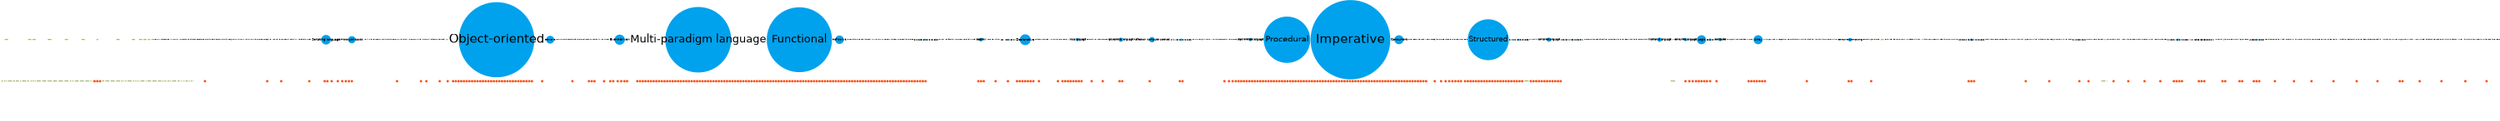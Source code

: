 graph {
	node [color="#9dd600" fontname=helvetica style=filled]
	overlap=false repulsiveforce=0.1 size=20 splines=curved
	"Multi-paradigm" -- "Lua_(programming_language)"
	"Imperative programming" -- "Lua_(programming_language)"
	"Functional programming" -- "Lua_(programming_language)"
	"Concurrent programming" -- VHDL
	"Multi-paradigm" -- "Claire_(programming_language)"
	"Functional programming" -- "Claire_(programming_language)"
	"Object-oriented programming" -- "Claire_(programming_language)"
	"Reflective programming" -- "Claire_(programming_language)"
	"Imperative programming" -- "Split-C"
	"Structured programming" -- "Split-C"
	"Functional programming" -- NESL
	"Imperative programming" -- "Draco_(programming_language)"
	"Structured programming" -- "Draco_(programming_language)"
	"Imperative programming" -- "Modula-2+"
	"Structured programming" -- "Modula-2+"
	Modular -- "Modula-2+"
	"Unstructured programming" -- BASIC
	"Procedural programming" -- BASIC
	"Object-oriented programming" -- BASIC
	"Imperative programming" -- "C_(programming_language)"
	"Structured programming" -- "C_(programming_language)"
	"Multi-paradigm" -- Fortran
	"Structured programming" -- Fortran
	"Imperative programming" -- Fortran
	"Multi-paradigm" -- "Icon_(programming_language)"
	"Structured programming" -- "Icon_(programming_language)"
	"Multi-paradigm" -- JavaScript
	"Object-oriented programming" -- JavaScript
	"Imperative programming" -- JavaScript
	"Functional programming" -- JavaScript
	"Event-driven programming" -- JavaScript
	"Multi-paradigm" -- "Java_(programming_language)"
	"Object-oriented programming" -- "Java_(programming_language)"
	"Structured programming" -- "Java_(programming_language)"
	"Imperative programming" -- "Java_(programming_language)"
	"Reflective programming" -- "Java_(programming_language)"
	"Concurrent programming" -- "Java_(programming_language)"
	"Multi-paradigm" -- Perl
	"Functional programming" -- Perl
	"Imperative programming" -- Perl
	"Object-oriented programming" -- Perl
	"Reflective programming" -- Perl
	"Procedural programming" -- Perl
	"Event-driven programming" -- Perl
	"Imperative programming" -- QuakeC
	"Structured programming" -- QuakeC
	"Object-oriented programming" -- J_Sharp
	"Structured programming" -- J_Sharp
	"Imperative programming" -- J_Sharp
	"Multi-paradigm" -- "Tea_(programming_language)"
	"Functional programming" -- "Tea_(programming_language)"
	"Object-oriented programming" -- "Tea_(programming_language)"
	"Multi-paradigm" -- "Go!_(programming_language)"
	"Concurrent programming" -- "Go!_(programming_language)"
	"Functional programming" -- "Go!_(programming_language)"
	"Imperative programming" -- "Go!_(programming_language)"
	"Imperative programming" -- "Handel-C"
	"Concurrent programming" -- "Handel-C"
	"Multi-paradigm" -- "Qore_(programming_language)"
	"Functional programming" -- "Qore_(programming_language)"
	"Imperative programming" -- "Qore_(programming_language)"
	"Object-oriented programming" -- "Qore_(programming_language)"
	"Procedural programming" -- "Qore_(programming_language)"
	"Functional programming" -- "Qore_(programming_language)"
	"Imperative programming" -- Global_Arrays
	"Structured programming" -- Global_Arrays
	"Multi-paradigm" -- PowerShell
	"Imperative programming" -- PowerShell
	"Object-oriented programming" -- PowerShell
	"Functional programming" -- PowerShell
	"Reflective programming" -- PowerShell
	"Term-rewriting" -- "TXL_(programming_language)"
	"Object-oriented programming" -- "Parser_(CGI_language)"
	"Imperative programming" -- Intel_Parallel_Building_Blocks
	"Structured programming" -- Intel_Parallel_Building_Blocks
	"Multi-paradigm" -- AngelScript
	"Imperative programming" -- AngelScript
	"Stack-based" -- "Beatnik_(programming_language)"
	"Structured programming" -- BLISS
	"Imperative programming" -- BLISS
	"Object-oriented programming" -- "Charm++"
	"Multi-paradigm" -- "Dart_(programming_language)"
	"Object-oriented programming" -- "Dart_(programming_language)"
	"Imperative programming" -- "Dart_(programming_language)"
	"Functional programming" -- "Dart_(programming_language)"
	"Imperative programming" -- "Modula-2"
	"Structured programming" -- "Modula-2"
	Modular -- "Modula-2"
	"Message passing" -- Unified_Parallel_C
	"Imperative programming" -- Unified_Parallel_C
	"Structured programming" -- Unified_Parallel_C
	"Imperative programming" -- CWEB
	"Structured programming" -- CWEB
	"Object-oriented programming" -- "Self_(programming_language)"
	"Term-rewriting" -- Refal
	"Multi-paradigm" -- Coarray_Fortran
	"Message passing" -- Coarray_Fortran
	"Imperative programming" -- Coarray_Fortran
	"Structured programming" -- Coarray_Fortran
	"Multi-paradigm" -- ActionScript
	"Object-oriented programming" -- ActionScript
	"Functional programming" -- ActionScript
	"Imperative programming" -- ActionScript
	"Multi-paradigm" -- Caml
	"Functional programming" -- Caml
	"Imperative programming" -- Caml
	"Multi-paradigm" -- "Julia_(programming_language)"
	"Procedural programming" -- "Julia_(programming_language)"
	"Functional programming" -- "Julia_(programming_language)"
	Metaprogramming -- "Julia_(programming_language)"
	"Event-driven programming" -- Visual_Basic
	"Multi-paradigm" -- "Visual_Basic_.NET"
	"Structured programming" -- "Visual_Basic_.NET"
	"Imperative programming" -- "Visual_Basic_.NET"
	"Object-oriented programming" -- "Visual_Basic_.NET"
	"Declarative programming" -- "Visual_Basic_.NET"
	"Reflective programming" -- "Visual_Basic_.NET"
	"Event-driven programming" -- "Visual_Basic_.NET"
	"Procedural programming" -- Basic4ppc
	"Event-driven programming" -- Basic4ppc
	"Functional programming" -- "Curry_(programming_language)"
	Modular -- "Curry_(programming_language)"
	"Multi-paradigm" -- "Lasso_(programming_language)"
	"Imperative programming" -- "Lasso_(programming_language)"
	"Procedural programming" -- "Lasso_(programming_language)"
	"Concurrent programming" -- "Lasso_(programming_language)"
	Metaprogramming -- "Lasso_(programming_language)"
	"Reflective programming" -- "Lasso_(programming_language)"
	"Declarative programming" -- XUL
	"Imperative programming" -- Cilk
	"Structured programming" -- Cilk
	"Multi-paradigm" -- NewLISP
	"Object-oriented programming" -- Object_REXX
	"Functional programming" -- "Albatross_(programming_language)"
	"Imperative programming" -- "Albatross_(programming_language)"
	"Object-oriented programming" -- "Albatross_(programming_language)"
	"Object-oriented programming" -- Linotte
	"Structured programming" -- Linotte
	"Imperative programming" -- Linotte
	"Procedural programming" -- "Fjölnir_(programming_language)"
	"Object-oriented programming" -- "Fjölnir_(programming_language)"
	"Imperative programming" -- "TUTOR_(programming_language)"
	"Functional programming" -- "Frege_(programming_language)"
	"Multi-paradigm" -- "Falcon_(programming_language)"
	"Procedural programming" -- "Falcon_(programming_language)"
	"Object-oriented programming" -- "Falcon_(programming_language)"
	"Functional programming" -- "Falcon_(programming_language)"
	"Message passing" -- "Falcon_(programming_language)"
	"Domain-specific language" -- "Frenetic_(programming_language)"
	Modular -- "Frenetic_(programming_language)"
	"Imperative programming" -- PROMAL
	"Structured programming" -- PROMAL
	"Object-oriented programming" -- AgentSheets
	"Imperative programming" -- Malbolge
	"Procedural programming" -- "G-code"
	"Imperative programming" -- "G-code"
	"Functional programming" -- Quark_Framework
	Modular -- Quark_Framework
	node [color="#00a2ed" fixedsize=shape fontsize=105 height=0.5 width=0.5]
	"Markup language"
	node [color="#00a2ed" fixedsize=shape fontsize=725 height=62.5 width=62.5]
	"Object-oriented"
	node [color="#00a2ed" fixedsize=shape fontsize=645 height=54.5 width=54.5]
	"Multi-paradigm language"
	node [color="#00a2ed" fixedsize=shape fontsize=485 height=38.5 width=38.5]
	Procedural
	node [color="#00a2ed" fixedsize=shape fontsize=185 height=8.5 width=8.5]
	"Event-driven"
	node [color="#00a2ed" fixedsize=shape fontsize=130 height=3.0 width=3.0]
	Dataflow
	node [color="#00a2ed" fixedsize=shape fontsize=640 height=54.0 width=54.0]
	Functional
	node [color="#00a2ed" fixedsize=shape fontsize=760 height=66.0 width=66.0]
	Imperative
	node [color="#00a2ed" fixedsize=shape fontsize=110 height=1.0 width=1.0]
	Unstructured
	node [color="#00a2ed" fixedsize=shape fontsize=190 height=9.0 width=9.0]
	Declarative
	node [color="#00a2ed" fixedsize=shape fontsize=440 height=34.0 width=34.0]
	Structured
	node [color="#00a2ed" fixedsize=shape fontsize=135 height=3.5 width=3.5]
	"Imperative language"
	node [color="#00a2ed" fixedsize=shape fontsize=105 height=0.5 width=0.5]
	"Constraint logic"
	node [color="#00a2ed" fixedsize=shape fontsize=120 height=2.0 width=2.0]
	"Object-oriented language"
	node [color="#00a2ed" fixedsize=shape fontsize=105 height=0.5 width=0.5]
	"Formal verification"
	node [color="#00a2ed" fixedsize=shape fontsize=115 height=1.5 width=1.5]
	"Lazy evaluation"
	node [color="#00a2ed" fixedsize=shape fontsize=105 height=0.5 width=0.5]
	"Non-strict language"
	node [color="#00a2ed" fixedsize=shape fontsize=165 height=6.5 width=6.5]
	Modular
	node [color="#00a2ed" fixedsize=shape fontsize=105 height=0.5 width=0.5]
	Nondeterministic
	node [color="#00a2ed" fixedsize=shape fontsize=175 height=7.5 width=7.5]
	Concurrent
	node [color="#00a2ed" fixedsize=shape fontsize=135 height=3.5 width=3.5]
	"Compiled language"
	node [color="#00a2ed" fixedsize=shape fontsize=165 height=6.5 width=6.5]
	Generic
	node [color="#00a2ed" fixedsize=shape fontsize=125 height=2.5 width=2.5]
	"Visual language"
	node [color="#00a2ed" fixedsize=shape fontsize=175 height=7.5 width=7.5]
	Logic
	node [color="#00a2ed" fixedsize=shape fontsize=105 height=0.5 width=0.5]
	"Component-based software engineering"
	node [color="#00a2ed" fixedsize=shape fontsize=120 height=2.0 width=2.0]
	Parallel
	node [color="#00a2ed" fixedsize=shape fontsize=160 height=6.0 width=6.0]
	"Prototype-based"
	node [color="#00a2ed" fixedsize=shape fontsize=105 height=0.5 width=0.5]
	"Action language"
	node [color="#00a2ed" fixedsize=shape fontsize=180 height=8.0 width=8.0]
	"Scripting language"
	node [color="#00a2ed" fixedsize=shape fontsize=105 height=0.5 width=0.5]
	"Logic Programming"
	node [color="#00a2ed" fixedsize=shape fontsize=140 height=4.0 width=4.0]
	"Multi-paradigm"
	node [color="#00a2ed" fixedsize=shape fontsize=105 height=0.5 width=0.5]
	"Embedded system"
	node [color="#00a2ed" fixedsize=shape fontsize=110 height=1.0 width=1.0]
	"Functional (programming)"
	node [color="#00a2ed" fixedsize=shape fontsize=110 height=1.0 width=1.0]
	"Object-oriented (programming)"
	node [color="#00a2ed" fixedsize=shape fontsize=105 height=0.5 width=0.5]
	"Dependent type"
	node [color="#00a2ed" fixedsize=shape fontsize=105 height=0.5 width=0.5]
	"Agent-oriented"
	node [color="#00a2ed" fixedsize=shape fontsize=110 height=1.0 width=1.0]
	Reactive
	node [color="#00a2ed" fixedsize=shape fontsize=105 height=0.5 width=0.5]
	"Synchronous language"
	node [color="#00a2ed" fixedsize=shape fontsize=120 height=2.0 width=2.0]
	"Procedural language"
	node [color="#00a2ed" fixedsize=shape fontsize=115 height=1.5 width=1.5]
	"Function-level"
	node [color="#00a2ed" fixedsize=shape fontsize=130 height=3.0 width=3.0]
	"Concurrent computing"
	node [color="#00a2ed" fixedsize=shape fontsize=175 height=7.5 width=7.5]
	Array
	node [color="#00a2ed" fixedsize=shape fontsize=120 height=2.0 width=2.0]
	"Simulation language"
	node [color="#00a2ed" fixedsize=shape fontsize=105 height=0.5 width=0.5]
	Graphical
	node [color="#00a2ed" fixedsize=shape fontsize=105 height=0.5 width=0.5]
	Concept
	node [color="#00a2ed" fixedsize=shape fontsize=115 height=1.5 width=1.5]
	"Functional language"
	node [color="#00a2ed" fixedsize=shape fontsize=105 height=0.5 width=0.5]
	"High-level assembler"
	node [color="#00a2ed" fixedsize=shape fontsize=110 height=1.0 width=1.0]
	"Interpreted language"
	node [color="#00a2ed" fixedsize=shape fontsize=105 height=0.5 width=0.5]
	"Data-driven"
	node [color="#00a2ed" fixedsize=shape fontsize=110 height=1.0 width=1.0]
	"Esoteric language"
	node [color="#00a2ed" fixedsize=shape fontsize=155 height=5.5 width=5.5]
	Metaprogramming
	node [color="#00a2ed" fixedsize=shape fontsize=170 height=7.0 width=7.0]
	Reflective
	node [color="#00a2ed" fixedsize=shape fontsize=115 height=1.5 width=1.5]
	"Concatenative language"
	node [color="#00a2ed" fixedsize=shape fontsize=145 height=4.5 width=4.5]
	"Reflection (computer science)"
	node [color="#00a2ed" fixedsize=shape fontsize=125 height=2.5 width=2.5]
	"Stack-oriented language"
	node [color="#00a2ed" fixedsize=shape fontsize=115 height=1.5 width=1.5]
	"Knowledge representation"
	node [color="#00a2ed" fixedsize=shape fontsize=115 height=1.5 width=1.5]
	"Programming paradigm"
	node [color="#00a2ed" fixedsize=shape fontsize=135 height=3.5 width=3.5]
	"Educational language"
	node [color="#00a2ed" fixedsize=shape fontsize=125 height=2.5 width=2.5]
	"Concurrent language"
	node [color="#00a2ed" fixedsize=shape fontsize=105 height=0.5 width=0.5]
	"Stack-based"
	node [color="#00a2ed" fixedsize=shape fontsize=105 height=0.5 width=0.5]
	"Language oriented"
	node [color="#00a2ed" fixedsize=shape fontsize=105 height=0.5 width=0.5]
	"Data exchange language"
	node [color="#00a2ed" fixedsize=shape fontsize=105 height=0.5 width=0.5]
	"The Task-based Asynchronous Pattern"
	node [color="#00a2ed" fixedsize=shape fontsize=110 height=1.0 width=1.0]
	"Assembly language"
	node [color="#00a2ed" fixedsize=shape fontsize=105 height=0.5 width=0.5]
	"Protocol (object-oriented)"
	node [color="#00a2ed" fixedsize=shape fontsize=105 height=0.5 width=0.5]
	"Block (programming)"
	node [color="#00a2ed" fixedsize=shape fontsize=110 height=1.0 width=1.0]
	"Query language"
	node [color="#00a2ed" fixedsize=shape fontsize=125 height=2.5 width=2.5]
	Distributed
	node [color="#00a2ed" fixedsize=shape fontsize=105 height=0.5 width=0.5]
	"Process-oriented"
	node [color="#00a2ed" fixedsize=shape fontsize=110 height=1.0 width=1.0]
	"Distributed computing"
	node [color="#00a2ed" fixedsize=shape fontsize=110 height=1.0 width=1.0]
	Typesetting
	node [color="#00a2ed" fixedsize=shape fontsize=115 height=1.5 width=1.5]
	"Aspect-oriented"
	node [color="#00a2ed" fixedsize=shape fontsize=105 height=0.5 width=0.5]
	"Template engine (web)"
	node [color="#00a2ed" fixedsize=shape fontsize=105 height=0.5 width=0.5]
	"Pi calculus"
	node [color="#00a2ed" fixedsize=shape fontsize=105 height=0.5 width=0.5]
	"Real-time computing"
	node [color="#00a2ed" fixedsize=shape fontsize=105 height=0.5 width=0.5]
	"Multi-core processor"
	node [color="#00a2ed" fixedsize=shape fontsize=105 height=0.5 width=0.5]
	"Fourth-generation language"
	node [color="#00a2ed" fixedsize=shape fontsize=105 height=0.5 width=0.5]
	"End-user development"
	node [color="#00a2ed" fixedsize=shape fontsize=115 height=1.5 width=1.5]
	"Domain-specific language"
	node [color="#00a2ed" fixedsize=shape fontsize=105 height=0.5 width=0.5]
	"Design by contract"
	node [color="#00a2ed" fixedsize=shape fontsize=105 height=0.5 width=0.5]
	"Scripting Language"
	node [color="#00a2ed" fixedsize=shape fontsize=105 height=0.5 width=0.5]
	"Object oriented language"
	node [color="#00a2ed" fixedsize=shape fontsize=110 height=1.0 width=1.0]
	Constraint
	node [color="#00a2ed" fixedsize=shape fontsize=105 height=0.5 width=0.5]
	"Data-centric language"
	node [color="#00a2ed" fixedsize=shape fontsize=105 height=0.5 width=0.5]
	"Class-based"
	node [color="#00a2ed" fixedsize=shape fontsize=105 height=0.5 width=0.5]
	"Structural Equation Modeling"
	node [color="#00a2ed" fixedsize=shape fontsize=105 height=0.5 width=0.5]
	"Declarative Language"
	node [color="#00a2ed" fixedsize=shape fontsize=105 height=0.5 width=0.5]
	"Natural language"
	node [color="#00a2ed" fixedsize=shape fontsize=105 height=0.5 width=0.5]
	Tacit
	node [color="#00a2ed" fixedsize=shape fontsize=105 height=0.5 width=0.5]
	"Object oriented"
	node [color="#00a2ed" fixedsize=shape fontsize=105 height=0.5 width=0.5]
	"Object-capability model"
	node [color="#00a2ed" fixedsize=shape fontsize=105 height=0.5 width=0.5]
	Meta
	node [color="#00a2ed" fixedsize=shape fontsize=110 height=1.0 width=1.0]
	"Concurrent constraint logic"
	node [color="#00a2ed" fixedsize=shape fontsize=105 height=0.5 width=0.5]
	"Reversible computing"
	node [color="#00a2ed" fixedsize=shape fontsize=105 height=0.5 width=0.5]
	Pipeline
	node [color="#00a2ed" fixedsize=shape fontsize=105 height=0.5 width=0.5]
	"Actor model"
	node [color="#00a2ed" fixedsize=shape fontsize=105 height=0.5 width=0.5]
	"Term-rewriting"
	node [color="#00a2ed" fixedsize=shape fontsize=105 height=0.5 width=0.5]
	"Algebraic types"
	node [color="#00a2ed" fixedsize=shape fontsize=105 height=0.5 width=0.5]
	"Prototype-oriented"
	node [color="#00a2ed" fixedsize=shape fontsize=105 height=0.5 width=0.5]
	"Object-oriented analysis and design"
	node [color="#00a2ed" fixedsize=shape fontsize=105 height=0.5 width=0.5]
	"Purely functional"
	node [color="#00a2ed" fixedsize=shape fontsize=105 height=0.5 width=0.5]
	"Message passing"
	node [color="#00a2ed" fixedsize=shape fontsize=105 height=0.5 width=0.5]
	"Object database"
	node [color="#00a2ed" fixedsize=shape fontsize=105 height=0.5 width=0.5]
	"Distributed cache"
	node [color="#00a2ed" fixedsize=shape fontsize=105 height=0.5 width=0.5]
	"In-memory database"
	node [color="#00a2ed" fixedsize=shape fontsize=105 height=0.5 width=0.5]
	"In-Memory Processing"
	node [color="#00a2ed" fixedsize=shape fontsize=105 height=0.5 width=0.5]
	Symbolic
	node [color="#00a2ed" fixedsize=shape fontsize=105 height=0.5 width=0.5]
	Extensible
	node [color="#00a2ed" fixedsize=shape fontsize=110 height=1.0 width=1.0]
	"Computer simulation"
	node [color="#00a2ed" fixedsize=shape fontsize=105 height=0.5 width=0.5]
	Algorithmic_programming
	node [color="#00a2ed" fixedsize=shape fontsize=105 height=0.5 width=0.5]
	"Expression-oriented language"
	node [color="#00a2ed" fixedsize=shape fontsize=105 height=0.5 width=0.5]
	"Logic language"
	node [color="#00a2ed" fixedsize=shape fontsize=105 height=0.5 width=0.5]
	"Design by Contract"
	node [color="#00a2ed" fixedsize=shape fontsize=105 height=0.5 width=0.5]
	Rewriting
	node [color="#00a2ed" fixedsize=shape fontsize=105 height=0.5 width=0.5]
	"Parallel model"
	node [color="#00a2ed" fixedsize=shape fontsize=105 height=0.5 width=0.5]
	Functionqal_programming
	node [color="#fc4e0f" fontsize=0 height=2 width=2]
	"Markup language" -- "Curl_(programming_language)"
	"Object-oriented" -- "Curl_(programming_language)"
	"Multi-paradigm language" -- "Curl_(programming_language)"
	Procedural -- Liberty_BASIC
	"Event-driven" -- Liberty_BASIC
	Dataflow -- SISAL
	Functional -- SISAL
	Imperative -- SNOBOL
	Unstructured -- SNOBOL
	"Multi-paradigm language" -- SQL
	Declarative -- SQL
	Functional -- Sather
	"Object-oriented" -- Sather
	"Object-oriented" -- Simula
	"Object-oriented" -- Squeak
	Procedural -- "Turing_(programming_language)"
	"Object-oriented" -- "Turing_(programming_language)"
	"Multi-paradigm language" -- "Turing_(programming_language)"
	Declarative -- XSLT
	Procedural -- ALGOL_58
	Structured -- ALGOL_58
	"Imperative language" -- ALGOL_58
	Procedural -- ALGOL_60
	Structured -- ALGOL_60
	Imperative -- ALGOL_60
	Procedural -- ALGOL_W
	Structured -- ALGOL_W
	Imperative -- ALGOL_W
	"Object-oriented" -- "Ceylon_(programming_language)"
	"Constraint logic" -- Constraint_Handling_Rules
	"Object-oriented language" -- "Cool_(programming_language)"
	Functional -- "F*_(programming_language)"
	Imperative -- "F*_(programming_language)"
	"Formal verification" -- "F*_(programming_language)"
	"Multi-paradigm language" -- "F*_(programming_language)"
	"Object-oriented" -- Generic_Java
	Structured -- "Genie_(programming_language)"
	Imperative -- "Genie_(programming_language)"
	"Object-oriented" -- "Genie_(programming_language)"
	"Multi-paradigm language" -- "Genie_(programming_language)"
	Functional -- "Haskell_(programming_language)"
	"Lazy evaluation" -- "Haskell_(programming_language)"
	"Non-strict language" -- "Haskell_(programming_language)"
	Imperative -- "Haskell_(programming_language)"
	Modular -- "Haskell_(programming_language)"
	Nondeterministic -- "Orc_(programming_language)"
	Concurrent -- "Orc_(programming_language)"
	Procedural -- "PLEX_(programming_language)"
	Imperative -- "PLEX_(programming_language)"
	Functional -- "Pixie_(programming_language)"
	"Compiled language" -- "Rust_(programming_language)"
	Functional -- "Rust_(programming_language)"
	Structured -- "Rust_(programming_language)"
	Generic -- "Rust_(programming_language)"
	Imperative -- "Rust_(programming_language)"
	"Multi-paradigm language" -- "Rust_(programming_language)"
	Concurrent -- "Rust_(programming_language)"
	"Visual language" -- VSXu
	Logic -- CLACL
	"Object-oriented" -- Design_By_Numbers
	Structured -- Microsoft_Small_Basic
	Imperative -- Microsoft_Small_Basic
	"Object-oriented" -- Microsoft_Small_Basic
	Functional -- "Newspeak_(programming_language)"
	"Object-oriented" -- "Newspeak_(programming_language)"
	Functional -- "Reia_(programming_language)"
	Imperative -- "Reia_(programming_language)"
	"Multi-paradigm language" -- "Reia_(programming_language)"
	Concurrent -- "Reia_(programming_language)"
	Declarative -- "Reia_(programming_language)"
	"Object-oriented language" -- "Reia_(programming_language)"
	Functional -- "CPL_(programming_language)"
	Procedural -- "CPL_(programming_language)"
	Structured -- "CPL_(programming_language)"
	"Imperative language" -- "CPL_(programming_language)"
	"Multi-paradigm language" -- "CPL_(programming_language)"
	Procedural -- DIBOL
	Structured -- DIBOL
	"Imperative language" -- DIBOL
	Functional -- Object_Pascal
	Structured -- Object_Pascal
	Generic -- Object_Pascal
	Imperative -- Object_Pascal
	"Event-driven" -- Object_Pascal
	"Component-based software engineering" -- Object_Pascal
	"Object-oriented" -- Object_Pascal
	Parallel -- Obliq
	"Prototype-based" -- Obliq
	"Multi-paradigm language" -- Obliq
	Structured -- "RTL/2"
	Imperative -- "RTL/2"
	"Action language" -- "TLA+"
	Functional -- "Agda_(programming_language)"
	"Object-oriented" -- "Chapel_(programming_language)"
	Functional -- Extensible_Embeddable_Language
	Imperative -- Extensible_Embeddable_Language
	"Object-oriented" -- Extensible_Embeddable_Language
	"Multi-paradigm language" -- Extensible_Embeddable_Language
	"Scripting language" -- Extensible_Embeddable_Language
	Functional -- "Little_b_(programming_language)"
	"Object-oriented" -- Solidity
	"Logic Programming" -- XSB
	"Multi-paradigm" -- "JScript_.NET"
	Structured -- Open_Programming_Language
	Imperative -- Open_Programming_Language
	"Embedded system" -- Open_Programming_Language
	Structured -- "SP/k"
	Imperative -- "SP/k"
	Logic -- Aldor
	Imperative -- Aldor
	"Functional (programming)" -- Aldor
	"Multi-paradigm language" -- Aldor
	"Object-oriented (programming)" -- Aldor
	"Dependent type" -- Aldor
	Imperative -- ColdFusion_Markup_Language
	"Object-oriented" -- ColdFusion_Markup_Language
	Logic -- "Gödel_(programming_language)"
	Declarative -- "Gödel_(programming_language)"
	Procedural -- Guido_van_Robot
	"Agent-oriented" -- AgentSpeak
	"Compiled language" -- "Alef_(programming_language)"
	Structured -- "Alef_(programming_language)"
	Concurrent -- "Alef_(programming_language)"
	Functional -- "Atom_(programming_language)"
	Reactive -- "Atom_(programming_language)"
	"Synchronous language" -- "Atom_(programming_language)"
	"Procedural language" -- CHILL
	"Multi-paradigm language" -- "COLA_(software_architecture)"
	Structured -- COMAL
	"Multi-paradigm language" -- ChucK
	"Function-level" -- "FP_(programming_language)"
	Procedural -- FreeBASIC
	"Object-oriented" -- FreeBASIC
	"Concurrent computing" -- "Limbo_(programming_language)"
	"Multi-paradigm language" -- "Nickle_(programming_language)"
	Functional -- "Q_(programming_language_from_Kx_Systems)"
	Array -- "Q_(programming_language_from_Kx_Systems)"
	Functional -- "SASL_(programming_language)"
	"Multi-paradigm language" -- "SPARK_(programming_language)"
	"Simulation language" -- "STELLA_(programming_language)"
	"Visual language" -- "STELLA_(programming_language)"
	Imperative -- "Scratch_(programming_language)"
	"Event-driven" -- "Scratch_(programming_language)"
	Functional -- Tcl
	Procedural -- Tcl
	Imperative -- Tcl
	"Event-driven" -- Tcl
	"Object-oriented" -- Tcl
	"Multi-paradigm language" -- Tcl
	Graphical -- WebMethods_Flow
	Structured -- WebMethods_Flow
	"Object-oriented" -- WebMethods_Flow
	Functional -- "XL_(programming_language)"
	Imperative -- "XL_(programming_language)"
	Concept -- "XL_(programming_language)"
	"Multi-paradigm language" -- "XL_(programming_language)"
	Logic -- Absys
	Imperative -- Standard_ML
	"Multi-paradigm language" -- Standard_ML
	"Functional language" -- Standard_ML
	Procedural -- "Babbage_(programming_language)"
	Structured -- "Babbage_(programming_language)"
	"High-level assembler" -- "Babbage_(programming_language)"
	Functional -- DUP_programming_language
	"Interpreted language" -- DUP_programming_language
	Functional -- "Epigram_(programming_language)"
	Procedural -- Programming_Language_for_Business
	Imperative -- Programming_Language_for_Business
	Functional -- Concurrent_Euclid
	Structured -- Concurrent_Euclid
	Imperative -- Concurrent_Euclid
	"Multi-paradigm language" -- Concurrent_Euclid
	Procedural -- "Turing+"
	"Object-oriented" -- "Turing+"
	"Multi-paradigm language" -- "Turing+"
	Concurrent -- "Turing+"
	Procedural -- ALGOL
	Structured -- ALGOL
	Imperative -- ALGOL
	Procedural -- "AMOS_(programming_language)"
	Imperative -- "AMOS_(programming_language)"
	Functional -- "APL_(programming_language)"
	Structured -- "APL_(programming_language)"
	Array -- "APL_(programming_language)"
	Modular -- "APL_(programming_language)"
	Procedural -- AWK
	"Data-driven" -- AWK
	"Scripting language" -- AWK
	"Multi-paradigm language" -- "Ada_(programming_language)"
	Imperative -- Assembly_language
	Unstructured -- Assembly_language
	Procedural -- BCPL
	Structured -- BCPL
	Imperative -- BCPL
	Structured -- Brainfuck
	Imperative -- Brainfuck
	"Esoteric language" -- Brainfuck
	Procedural -- "CLU_(programming_language)"
	"Object-oriented" -- "CLU_(programming_language)"
	"Multi-paradigm language" -- "CLU_(programming_language)"
	Procedural -- COBOL
	Imperative -- COBOL
	"Object-oriented" -- COBOL
	Functional -- Common_Lisp
	Procedural -- Common_Lisp
	Generic -- Common_Lisp
	Metaprogramming -- Common_Lisp
	"Object-oriented" -- Common_Lisp
	"Multi-paradigm language" -- Common_Lisp
	Reflective -- Common_Lisp
	Procedural -- Coral_66
	Structured -- Coral_66
	"Imperative language" -- Coral_66
	Functional -- "Dylan_(programming_language)"
	"Object-oriented" -- "Dylan_(programming_language)"
	"Multi-paradigm language" -- "Dylan_(programming_language)"
	"Object-oriented" -- "Eiffel_(programming_language)"
	Functional -- Emacs_Lisp
	Metaprogramming -- Emacs_Lisp
	Reflective -- Emacs_Lisp
	Imperative -- "Euphoria_(programming_language)"
	Procedural -- "Forth_(programming_language)"
	"Concatenative language" -- "Forth_(programming_language)"
	"Reflection (computer science)" -- "Forth_(programming_language)"
	"Stack-oriented language" -- "Forth_(programming_language)"
	"Knowledge representation" -- "KRL_(programming_language)"
	Functional -- Kent_Recursive_Calculator
	Functional -- "Lisp_(programming_language)"
	Procedural -- "Lisp_(programming_language)"
	Metaprogramming -- "Lisp_(programming_language)"
	"Multi-paradigm language" -- "Lisp_(programming_language)"
	"Reflection (computer science)" -- "Lisp_(programming_language)"
	"Programming paradigm" -- LiveScript
	Functional -- LiveScript
	"Object-oriented" -- LiveScript
	Functional -- "Logo_(programming_language)"
	Procedural -- "Logo_(programming_language)"
	"Educational language" -- "Logo_(programming_language)"
	"Multi-paradigm language" -- "Logo_(programming_language)"
	"Reflection (computer science)" -- "Logo_(programming_language)"
	Functional -- "ML_(programming_language)"
	Imperative -- "ML_(programming_language)"
	"Multi-paradigm language" -- "ML_(programming_language)"
	Procedural -- MUMPS
	Imperative -- "Mary_(programming_language)"
	Functional -- "Mercury_(programming_language)"
	Logic -- "Mercury_(programming_language)"
	"Object-oriented" -- "Mercury_(programming_language)"
	Array -- Nial
	Structured -- "Oberon_(programming_language)"
	Imperative -- "Oberon_(programming_language)"
	"Object-oriented" -- "Oberon_(programming_language)"
	Modular -- "Oberon_(programming_language)"
	"Concurrent language" -- "Occam_(programming_language)"
	Functional -- PHP
	Procedural -- PHP
	Imperative -- PHP
	"Object-oriented" -- PHP
	Reflective -- PHP
	Procedural -- "PL/I"
	Structured -- "PL/I"
	Imperative -- "PL/I"
	Structured -- "Pascal_(programming_language)"
	Imperative -- "Pascal_(programming_language)"
	Procedural -- PostScript
	"Stack-based" -- PostScript
	"Multi-paradigm language" -- PostScript
	Logic -- Prolog
	Functional -- "Python_(programming_language)"
	Procedural -- "Python_(programming_language)"
	Imperative -- "Python_(programming_language)"
	"Object-oriented" -- "Python_(programming_language)"
	"Multi-paradigm language" -- "Python_(programming_language)"
	Reflective -- "Python_(programming_language)"
	"Language oriented" -- Rebol
	Functional -- Rebol
	"Data exchange language" -- Rebol
	Imperative -- Rebol
	"Prototype-based" -- Rebol
	Functional -- "Ruby_(programming_language)"
	Imperative -- "Ruby_(programming_language)"
	"Object-oriented" -- "Ruby_(programming_language)"
	"Multi-paradigm language" -- "Ruby_(programming_language)"
	Reflective -- "Ruby_(programming_language)"
	"Scripting language" -- Sed
	"Object-oriented" -- Smalltalk
	Functional -- "C_Sharp_(programming_language)"
	Structured -- "C_Sharp_(programming_language)"
	Generic -- "C_Sharp_(programming_language)"
	Imperative -- "C_Sharp_(programming_language)"
	"Event-driven" -- "C_Sharp_(programming_language)"
	"The Task-based Asynchronous Pattern" -- "C_Sharp_(programming_language)"
	"Object-oriented" -- "C_Sharp_(programming_language)"
	"Multi-paradigm language" -- "C_Sharp_(programming_language)"
	Reflective -- "C_Sharp_(programming_language)"
	"Concurrent computing" -- "C_Sharp_(programming_language)"
	"Object-oriented" -- "Crystal_(programming_language)"
	"Multi-paradigm language" -- "Crystal_(programming_language)"
	Imperative -- DIGITAL_Command_Language
	"Object-oriented" -- "Emerald_(programming_language)"
	Functional -- "Euclid_(programming_language)"
	Structured -- "Euclid_(programming_language)"
	Imperative -- "Euclid_(programming_language)"
	"Multi-paradigm language" -- "Euclid_(programming_language)"
	Functional -- "F_Sharp_(programming_language)"
	Imperative -- "F_Sharp_(programming_language)"
	Metaprogramming -- "F_Sharp_(programming_language)"
	"Object-oriented" -- "F_Sharp_(programming_language)"
	"Multi-paradigm language" -- "F_Sharp_(programming_language)"
	Concurrent -- "F_Sharp_(programming_language)"
	Imperative -- Flow_chart_language
	"Multi-paradigm language" -- Haxe
	Functional -- "Idris_(programming_language)"
	"Assembly language" -- Information_Processing_Language
	Procedural -- "Karel_(programming_language)"
	Imperative -- MIVA_Script
	Procedural -- "Oriel_(scripting_language)"
	Imperative -- "Oriel_(scripting_language)"
	"Event-driven" -- "Snap!_(programming_language)"
	"Object-oriented" -- "Snap!_(programming_language)"
	"Educational language" -- "Snap!_(programming_language)"
	"Protocol (object-oriented)" -- "Swift_(programming_language)"
	Functional -- "Swift_(programming_language)"
	Imperative -- "Swift_(programming_language)"
	"Block (programming)" -- "Swift_(programming_language)"
	"Object-oriented" -- "Swift_(programming_language)"
	"Multi-paradigm language" -- "Swift_(programming_language)"
	"Query language" -- SPARQL
	"Object-oriented" -- "Bistro_(programming_language)"
	Functional -- Clojure
	"Compiled language" -- "Go_(programming_language)"
	Structured -- "Go_(programming_language)"
	Imperative -- "Go_(programming_language)"
	Concurrent -- "Go_(programming_language)"
	"Prototype-based" -- "Ioke_(programming_language)"
	"Object-oriented" -- "Ioke_(programming_language)"
	"Knowledge representation" -- "LOOM_(ontology)"
	Functional -- "R_(programming_language)"
	Procedural -- "R_(programming_language)"
	Array -- "R_(programming_language)"
	Imperative -- "R_(programming_language)"
	"Object-oriented" -- "R_(programming_language)"
	"Multi-paradigm language" -- "R_(programming_language)"
	Reflective -- "R_(programming_language)"
	Procedural -- "EC_(programming_language)"
	Generic -- "EC_(programming_language)"
	"Object-oriented" -- "EC_(programming_language)"
	"Multi-paradigm language" -- "EC_(programming_language)"
	Functional -- "Elixir_(programming_language)"
	"Multi-paradigm language" -- "Elixir_(programming_language)"
	Concurrent -- "Elixir_(programming_language)"
	Distributed -- "Elixir_(programming_language)"
	"Process-oriented" -- "Elixir_(programming_language)"
	Dataflow -- "Joule_(programming_language)"
	"Distributed computing" -- "Joule_(programming_language)"
	"Object-oriented" -- "Joule_(programming_language)"
	"Multi-paradigm language" -- "Joule_(programming_language)"
	Functional -- Cadence_SKILL
	"Object-oriented" -- Cadence_SKILL
	Structured -- "Joyce_(programming_language)"
	"Concurrent language" -- "Joyce_(programming_language)"
	Imperative -- "Joyce_(programming_language)"
	Procedural -- "Object-Oriented_Turing"
	"Object-oriented" -- "Object-Oriented_Turing"
	"Multi-paradigm language" -- "Object-Oriented_Turing"
	Concurrent -- "Object-Oriented_Turing"
	Procedural -- Rexx
	Structured -- Rexx
	"Multi-paradigm language" -- Rexx
	Imperative -- "Script.NET"
	Metaprogramming -- "Script.NET"
	"Scripting language" -- "Script.NET"
	Functional -- XQuery
	Modular -- XQuery
	Declarative -- XQuery
	Imperative -- Open_Roberta
	"Event-driven" -- Open_Roberta
	Array -- "A+_(programming_language)"
	Functional -- Algebraic_Logic_Functional_programming_language
	Logic -- Algebraic_Logic_Functional_programming_language
	"Multi-paradigm language" -- Algebraic_Logic_Functional_programming_language
	Functional -- "Opa_(programming_language)"
	Imperative -- "Opa_(programming_language)"
	"Multi-paradigm language" -- "Opa_(programming_language)"
	Functional -- Abstract_State_Machine_Language
	Imperative -- "Asymptote_(vector_graphics_language)"
	Typesetting -- "Asymptote_(vector_graphics_language)"
	"Aspect-oriented" -- "E_(verification_language)"
	Functional -- "Elm_(programming_language)"
	Functional -- Itk
	Imperative -- Itk
	"Event-driven" -- Itk
	"Object-oriented" -- Itk
	"Multi-paradigm language" -- Itk
	Functional -- "Kojo_(programming_language)"
	"Object-oriented" -- "Kojo_(programming_language)"
	"Template engine (web)" -- Haml
	Functional -- Incr_Tcl
	Imperative -- Incr_Tcl
	"Event-driven" -- Incr_Tcl
	"Object-oriented" -- Incr_Tcl
	"Multi-paradigm language" -- Incr_Tcl
	"Object-oriented" -- "Cobra_(programming_language)"
	"Multi-paradigm language" -- "Cobra_(programming_language)"
	"Object-oriented" -- Judoscript
	"Scripting language" -- Judoscript
	Imperative -- MiniD
	"Object-oriented" -- MiniD
	"Multi-paradigm language" -- MiniD
	"Multi-paradigm" -- Scientific_Vector_Language
	"Object-oriented" -- Ateji_PX
	"Pi calculus" -- Ateji_PX
	Functional -- CoffeeScript
	Imperative -- CoffeeScript
	"Prototype-based" -- CoffeeScript
	"Multi-paradigm" -- CoffeeScript
	"Scripting language" -- CoffeeScript
	Imperative -- "Mirah_(programming_language)"
	"Object-oriented language" -- "Mirah_(programming_language)"
	"Object-oriented" -- OptimJ
	Reactive -- QML
	"Multi-paradigm" -- QML
	"Scripting language" -- QML
	Declarative -- QML
	Structured -- SuperPascal
	Imperative -- SuperPascal
	"Concurrent computing" -- SuperPascal
	"Real-time computing" -- "XC_(programming_language)"
	Parallel -- "XC_(programming_language)"
	Imperative -- "XC_(programming_language)"
	Concurrent -- "XC_(programming_language)"
	Distributed -- "XC_(programming_language)"
	"Multi-core processor" -- "XC_(programming_language)"
	"Fourth-generation language" -- ActiveVFP
	Procedural -- ActiveVFP
	"Object-oriented" -- ActiveVFP
	"Interpreted language" -- "Ezhil_(programming_language)"
	Structured -- "Ezhil_(programming_language)"
	Imperative -- "Ezhil_(programming_language)"
	Distributed -- "Join-pattern"
	"Concurrent computing" -- "Join-pattern"
	Procedural -- M_Sharp
	Structured -- M_Sharp
	"Event-driven" -- M_Sharp
	Metaprogramming -- M_Sharp
	"Object-oriented" -- M_Sharp
	"Multi-paradigm language" -- M_Sharp
	Functional -- MexScript
	Structured -- MexScript
	"End-user development" -- MexScript
	"Domain-specific language" -- MexScript
	"Compiled language" -- "ParaSail_(programming_language)"
	Structured -- "ParaSail_(programming_language)"
	Imperative -- "ParaSail_(programming_language)"
	"Object-oriented" -- "ParaSail_(programming_language)"
	Concurrent -- "ParaSail_(programming_language)"
	"Design by contract" -- Praspel
	Functional -- "Qalb_(programming_language)"
	"Scripting Language" -- RiscLua
	Imperative -- SAMPL
	"Multi-paradigm language" -- SAMPL
	Declarative -- SAMPL
	Functional -- Xtend
	Imperative -- Xtend
	"Object-oriented" -- Xtend
	Imperative -- PeopleCode
	"Object-oriented" -- PeopleCode
	"Multi-paradigm language" -- PeopleCode
	Functional -- JSONiq
	Modular -- JSONiq
	Declarative -- JSONiq
	Functional -- UCBLogo
	Procedural -- UCBLogo
	"Educational language" -- UCBLogo
	"Multi-paradigm language" -- UCBLogo
	"Reflection (computer science)" -- UCBLogo
	"Object-oriented" -- Umple
	"Object oriented language" -- "Dolittle_(programming_language)"
	"Multi-paradigm language" -- "Dolittle_(programming_language)"
	Functional -- "ATS_(programming_language)"
	Imperative -- "ATS_(programming_language)"
	"Multi-paradigm language" -- "ATS_(programming_language)"
	Functional -- "Alice_(programming_language)"
	"Concurrent language" -- "Alice_(programming_language)"
	Imperative -- "Alice_(programming_language)"
	"Multi-paradigm language" -- "Alice_(programming_language)"
	Distributed -- "Alice_(programming_language)"
	Logic -- "Alma-0"
	Constraint -- "Alma-0"
	Imperative -- "Alma-0"
	"Multi-paradigm language" -- "Alma-0"
	Dataflow -- CAL_Actor_Language
	Structured -- "Charm_(programming_language)"
	Functional -- "Clean_(programming_language)"
	Structured -- Component_Pascal
	Imperative -- Component_Pascal
	"Object-oriented" -- Component_Pascal
	Modular -- Component_Pascal
	Declarative -- "ECL_(data-centric_programming_language)"
	"Data-centric language" -- "ECL_(data-centric_programming_language)"
	Structured -- "ECL_(data-centric_programming_language)"
	Array -- "ELI_(programming_language)"
	Functional -- "Escher_(programming_language)"
	Logic -- "Escher_(programming_language)"
	Declarative -- "Escher_(programming_language)"
	Functional -- "FL_(programming_language)"
	"Function-level" -- "FL_(programming_language)"
	"Prototype-based" -- "Io_(programming_language)"
	"Object-oriented" -- "Io_(programming_language)"
	"Esoteric language" -- LOLCODE
	Functional -- "LPC_(programming_language)"
	Procedural -- "LPC_(programming_language)"
	"Prototype-based" -- "LPC_(programming_language)"
	"Object-oriented" -- "LPC_(programming_language)"
	"Multi-paradigm language" -- "LPC_(programming_language)"
	"Class-based" -- "Objective-C"
	"Object-oriented" -- "Objective-C"
	"Reflection (computer science)" -- "Objective-C"
	"Structural Equation Modeling" -- OpenMx
	Procedural -- "PL/C"
	Structured -- "PL/C"
	Imperative -- "PL/C"
	"Declarative Language" -- "Pan_(programming_language)"
	Procedural -- Profile_Scripting_Language
	"Object-oriented" -- "TOM_(object-oriented_programming_language)"
	"Natural language" -- AppleScript
	"Scripting language" -- AppleScript
	Functional -- "C++"
	Procedural -- "C++"
	Generic -- "C++"
	"Object-oriented" -- "C++"
	"Multi-paradigm language" -- "C++"
	Imperative -- "FLOW-MATIC"
	Procedural -- HyperTalk
	Functional -- "J_(programming_language)"
	Array -- "J_(programming_language)"
	"Function-level" -- "J_(programming_language)"
	Tacit -- "J_(programming_language)"
	"Prototype-based" -- NewtonScript
	"Object-oriented" -- NewtonScript
	Procedural -- "Plankalkül"
	Procedural -- PureBasic
	Structured -- PureBasic
	Imperative -- PureBasic
	Structured -- Verilog
	"Scripting language" -- Chomski
	"Multi-paradigm language" -- "Fantom_(programming_language)"
	Imperative -- GrGen
	"Multi-paradigm language" -- GrGen
	Declarative -- GrGen
	"Object oriented" -- GrGen
	Functional -- "Objective-J"
	Imperative -- "Objective-J"
	"Multi-paradigm" -- "Objective-J"
	"Object-oriented" -- "Objective-J"
	"Reflection (computer science)" -- "Objective-J"
	"Scripting language" -- "Objective-J"
	Imperative -- PCASTL
	Reflective -- PCASTL
	"Multi-paradigm language" -- PLEXIL
	"Object-oriented" -- Pnuts
	"Scripting language" -- Pnuts
	"Visual language" -- Vvvv
	Imperative -- Sinclair_BASIC
	Procedural -- QBasic
	"Object-capability model" -- "Joe-E"
	Functional -- PicoLisp
	Procedural -- PicoLisp
	"Object-oriented" -- PicoLisp
	Reflective -- PicoLisp
	Declarative -- PicoLisp
	Meta -- PicoLisp
	Procedural -- "ABC_(programming_language)"
	Structured -- "ABC_(programming_language)"
	Imperative -- "ABC_(programming_language)"
	"Multi-paradigm language" -- "ABC_(programming_language)"
	Functional -- ACL2
	Metaprogramming -- ACL2
	Imperative -- "CMS-2_(programming_language)"
	Functional -- ECMAScript
	Imperative -- ECMAScript
	"Prototype-based" -- ECMAScript
	"Multi-paradigm" -- ECMAScript
	Procedural -- "Euler_(programming_language)"
	Structured -- "Euler_(programming_language)"
	Imperative -- "Euler_(programming_language)"
	Functional -- "Factor_(programming_language)"
	"Concatenative language" -- "Factor_(programming_language)"
	"Multi-paradigm language" -- "Factor_(programming_language)"
	"Stack-oriented language" -- "Factor_(programming_language)"
	"Multi-paradigm language" -- "Hop_(software)"
	"Multi-paradigm language" -- IBM_RPG
	"Concurrent constraint logic" -- "Janus_(concurrent_constraint_programming_language)"
	"Reversible computing" -- "Janus_(time-reversible_computing_programming_language)"
	Imperative -- "Janus_(time-reversible_computing_programming_language)"
	"Knowledge representation" -- KM_programming_language
	Imperative -- "MAD_(programming_language)"
	Functional -- "Miranda_(programming_language)"
	"Lazy evaluation" -- "Miranda_(programming_language)"
	Declarative -- "Miranda_(programming_language)"
	Structured -- "Nu_(programming_language)"
	Imperative -- "Nu_(programming_language)"
	"Object-oriented" -- "Nu_(programming_language)"
	Functional -- OCaml
	Imperative -- OCaml
	"Object-oriented" -- OCaml
	"Multi-paradigm language" -- OCaml
	Functional -- "Orwell_(programming_language)"
	"Lazy evaluation" -- "Orwell_(programming_language)"
	Functional -- "Oz_(programming_language)"
	Logic -- "Oz_(programming_language)"
	"Concurrent language" -- "Oz_(programming_language)"
	Constraint -- "Oz_(programming_language)"
	Imperative -- "Oz_(programming_language)"
	"Object-oriented" -- "Oz_(programming_language)"
	"Multi-paradigm language" -- "Oz_(programming_language)"
	Distributed -- "Oz_(programming_language)"
	Procedural -- "Pico_(programming_language)"
	"Reflection (computer science)" -- "Pico_(programming_language)"
	Functional -- "Pike_(programming_language)"
	Procedural -- "Pike_(programming_language)"
	"Object-oriented" -- "Pike_(programming_language)"
	"Multi-paradigm language" -- "Pike_(programming_language)"
	Functional -- "Racket_(programming_language)"
	Logic -- "Racket_(programming_language)"
	Procedural -- "Racket_(programming_language)"
	Metaprogramming -- "Racket_(programming_language)"
	"Object-oriented" -- "Racket_(programming_language)"
	Modular -- "Racket_(programming_language)"
	"Multi-paradigm language" -- "Racket_(programming_language)"
	"Reflection (computer science)" -- "Racket_(programming_language)"
	Structured -- "Raptor_(programming_language)"
	Imperative -- "Raptor_(programming_language)"
	Imperative -- Rc
	Pipeline -- Rc
	Functional -- SAC_programming_language
	Array -- SAC_programming_language
	"Actor model" -- "SALSA_(programming_language)"
	Structured -- SystemVerilog
	"Object-oriented" -- SystemVerilog
	Functional -- TypeScript
	Structured -- TypeScript
	Generic -- TypeScript
	Imperative -- TypeScript
	"Object-oriented" -- TypeScript
	"Multi-paradigm language" -- TypeScript
	"Scripting language" -- TypeScript
	Procedural -- "Unicon_(programming_language)"
	"Object-oriented" -- "Unicon_(programming_language)"
	"Programming paradigm" -- "Vala_(programming_language)"
	Structured -- "Vala_(programming_language)"
	Imperative -- "Vala_(programming_language)"
	"Object-oriented" -- "Vala_(programming_language)"
	"Multi-paradigm language" -- Visual_Basic_for_Applications
	"Programming paradigm" -- Wolfram_Language
	Functional -- Wolfram_Language
	Procedural -- Wolfram_Language
	Array -- Wolfram_Language
	"Term-rewriting" -- Wolfram_Language
	"Procedural language" -- XBLite
	Structured -- ABAP
	Imperative -- ABAP
	"Object-oriented" -- ABAP
	"Concurrent language" -- ALGOL_68
	Imperative -- ALGOL_68
	"Multi-paradigm language" -- ALGOL_68
	"Object-oriented" -- "BETA_(programming_language)"
	Dataflow -- CMS_Pipelines
	Imperative -- DBase
	Declarative -- DBase
	"Compiled language" -- "D_(programming_language)"
	Functional -- "D_(programming_language)"
	Procedural -- "D_(programming_language)"
	Generic -- "D_(programming_language)"
	"Object-oriented" -- "D_(programming_language)"
	"Multi-paradigm language" -- "D_(programming_language)"
	Concurrent -- "D_(programming_language)"
	Functional -- "Joy_(programming_language)"
	"Concatenative language" -- "Joy_(programming_language)"
	"Multi-paradigm language" -- "Joy_(programming_language)"
	"Stack-oriented language" -- "Joy_(programming_language)"
	Procedural -- MIRC_scripting_language
	"Event-driven" -- MIRC_scripting_language
	Declarative -- Mizar_system
	Procedural -- "Modula-3"
	Structured -- "Modula-3"
	Imperative -- "Modula-3"
	Modular -- "Modula-3"
	Generic -- "Pizza_(programming_language)"
	"Algebraic types" -- "Pizza_(programming_language)"
	Functional -- Polyphonic_C_Sharp
	Structured -- Polyphonic_C_Sharp
	Imperative -- Polyphonic_C_Sharp
	"Event-driven" -- Polyphonic_C_Sharp
	"Object-oriented" -- Polyphonic_C_Sharp
	"Multi-paradigm language" -- Polyphonic_C_Sharp
	Concurrent -- Polyphonic_C_Sharp
	"Object-oriented" -- "Processing_(programming_language)"
	"Prototype-oriented" -- TADS
	"Domain-specific language" -- TADS
	Functional -- XOTcl
	Imperative -- XOTcl
	"Event-driven" -- XOTcl
	"Object-oriented" -- XOTcl
	"Multi-paradigm language" -- XOTcl
	Imperative -- AMPL
	"Multi-paradigm language" -- AMPL
	Declarative -- AMPL
	"Object-oriented analysis and design" -- "Boo_(programming_language)"
	Functional -- "Cω"
	Structured -- "Cω"
	Imperative -- "Cω"
	"Event-driven" -- "Cω"
	"Object-oriented" -- "Cω"
	"Multi-paradigm language" -- "Cω"
	"Multi-paradigm" -- Perl_6
	Imperative -- "C--"
	"Purely functional" -- "Charity_(programming_language)"
	"Object-oriented" -- "E_(programming_language)"
	"Multi-paradigm language" -- "E_(programming_language)"
	"Message passing" -- "E_(programming_language)"
	Array -- "F-Script_(programming_language)"
	"Object-oriented" -- "F-Script_(programming_language)"
	"Multi-paradigm language" -- "F-Script_(programming_language)"
	Functional -- "K_(programming_language)"
	Array -- "K_(programming_language)"
	Declarative -- Modelica
	Procedural -- SETL
	Structured -- SETL
	Imperative -- SETL
	"Object-oriented" -- SETL
	"Multi-paradigm language" -- SETL
	Imperative -- Standard_ML_of_New_Jersey
	"Multi-paradigm language" -- Standard_ML_of_New_Jersey
	"Functional language" -- Standard_ML_of_New_Jersey
	"Object-oriented" -- "X10_(programming_language)"
	Array -- "ZPL_(programming_language)"
	Imperative -- MetaPost
	Typesetting -- MetaPost
	Imperative -- MSX_BASIC
	Imperative -- "Whiley_(programming_language)"
	"Functional language" -- "Whiley_(programming_language)"
	Functional -- AntLang
	Array -- AntLang
	"Prototype-based" -- "Citrine_(programming_language)"
	"Object-oriented" -- "Citrine_(programming_language)"
	Functional -- Ebda3
	Procedural -- Ebda3
	Imperative -- Ebda3
	"Object-oriented" -- Ebda3
	"Multi-paradigm language" -- Ebda3
	Reflective -- Ebda3
	"Compiled language" -- "P4_(programming_language)"
	Imperative -- "P4_(programming_language)"
	"Domain-specific language" -- "P4_(programming_language)"
	Functional -- "PascalABC.NET"
	Procedural -- "PascalABC.NET"
	Generic -- "PascalABC.NET"
	"Object-oriented" -- "PascalABC.NET"
	"Multi-paradigm language" -- "PascalABC.NET"
	"Functional (programming)" -- "A♯_(Axiom)"
	"Multi-paradigm language" -- "A♯_(Axiom)"
	"Object-oriented (programming)" -- "A♯_(Axiom)"
	"Prototype-based" -- Lisaac
	"Object-oriented" -- Lisaac
	Structured -- Speedcoding
	Generic -- Speedcoding
	"Object-oriented" -- Speedcoding
	Procedural -- NetRexx
	Structured -- NetRexx
	"Object-oriented" -- NetRexx
	"Multi-paradigm language" -- NetRexx
	Functional -- "Extempore_(software)"
	"Multi-paradigm language" -- "Extempore_(software)"
	"Distributed computing" -- "Gemstone_(database)"
	"Object database" -- "Gemstone_(database)"
	"Distributed cache" -- "Gemstone_(database)"
	"Object-oriented" -- "Gemstone_(database)"
	"In-memory database" -- "Gemstone_(database)"
	"In-Memory Processing" -- "Gemstone_(database)"
	Functional -- "Impromptu_(programming_environment)"
	"Multi-paradigm language" -- "Impromptu_(programming_environment)"
	Structured -- "Neko_(programming_language)"
	"Prototype-based" -- "Neko_(programming_language)"
	"Object-oriented" -- "Neko_(programming_language)"
	"Scripting language" -- "Neko_(programming_language)"
	"Compiled language" -- "Nim_(programming_language)"
	Procedural -- "Nim_(programming_language)"
	Imperative -- "Nim_(programming_language)"
	"Object-oriented" -- "Nim_(programming_language)"
	"Multi-paradigm language" -- "Nim_(programming_language)"
	Concurrent -- "Nim_(programming_language)"
	Array -- Perl_Data_Language
	Symbolic -- "Red_(programming_language)"
	Functional -- "Red_(programming_language)"
	Imperative -- "Red_(programming_language)"
	"Multi-paradigm language" -- "SQL/PSM"
	Structured -- Seed7
	Generic -- Seed7
	Imperative -- Seed7
	"Object-oriented" -- Seed7
	Extensible -- Seed7
	"Multi-paradigm language" -- Seed7
	Reflective -- Seed7
	Parallel -- "C*"
	Imperative -- "C*"
	"Object-oriented" -- "C*"
	"Multi-paradigm language" -- "C*"
	Functional -- EuLisp
	Procedural -- EuLisp
	Metaprogramming -- EuLisp
	"Object-oriented" -- EuLisp
	"Multi-paradigm language" -- EuLisp
	Functional -- "NIL_(programming_language)"
	Procedural -- "NIL_(programming_language)"
	"Multi-paradigm language" -- "NIL_(programming_language)"
	"Simulation language" -- NetLogo
	Procedural -- NetLogo
	"Computer simulation" -- NetLogo
	"Educational language" -- NetLogo
	"Multi-paradigm language" -- NetLogo
	"Simulation language" -- StarLogo
	Procedural -- StarLogo
	"Computer simulation" -- StarLogo
	"Educational language" -- StarLogo
	"Multi-paradigm language" -- StarLogo
	Procedural -- FutureBASIC
	"Object-oriented" -- GNU_E
	Structured -- Monkey_X
	Generic -- Monkey_X
	Imperative -- Monkey_X
	"Object-oriented" -- Monkey_X
	Modular -- Monkey_X
	"Multi-paradigm language" -- Monkey_X
	"Reflection (computer science)" -- Monkey_X
	"Concurrent computing" -- Monkey_X
	Functional -- Nemerle
	Imperative -- Nemerle
	Metaprogramming -- Nemerle
	"Object-oriented" -- Nemerle
	"Multi-paradigm language" -- Nemerle
	Functional -- Urbiscript
	Procedural -- Urbiscript
	Imperative -- Urbiscript
	"Event-driven" -- Urbiscript
	"Object-oriented" -- Urbiscript
	"Multi-paradigm language" -- Urbiscript
	Reflective -- Urbiscript
	Functional -- Oaklisp
	Procedural -- Oaklisp
	"Multi-paradigm language" -- Oaklisp
	"Object-oriented" -- Oaklisp
	"Object-oriented" -- Object_Oberon
	Imperative -- Vilnius_BASIC
	Algorithmic_programming -- Vilnius_BASIC
	Logic -- Logtalk
	"Procedural language" -- Basic4GL
	"Procedural language" -- Brutus2D
	"Aspect-oriented" -- GluonJ
	"Aspect-oriented" -- AspectJ
	Functional -- ISWIM
	"Imperative language" -- ISWIM
	Imperative -- "MATH-MATIC"
	"Object-oriented" -- BeanShell
	"Scripting language" -- BeanShell
	Procedural -- "F_(programming_language)"
	Modular -- "F_(programming_language)"
	Dataflow -- "Lucid_(programming_language)"
	Structured -- "P′′"
	Imperative -- "P′′"
	Functional -- "T_(programming_language)"
	Imperative -- "T_(programming_language)"
	Metaprogramming -- "T_(programming_language)"
	"Object-oriented" -- "T_(programming_language)"
	"Multi-paradigm language" -- "T_(programming_language)"
	Functional -- "Ciao_(programming_language)"
	Logic -- "Ciao_(programming_language)"
	"Object-oriented" -- "Ciao_(programming_language)"
	Modular -- "Ciao_(programming_language)"
	"Assembly language" -- "Jasmin_(software)"
	Structured -- "Plus_(programming_language)"
	Imperative -- "Plus_(programming_language)"
	"Expression-oriented language" -- WebAssembly
	Parallel -- "*Lisp"
	Functional -- "Harbour_(software)"
	Imperative -- "Harbour_(software)"
	"Object-oriented" -- "Harbour_(software)"
	"Multi-paradigm language" -- "Harbour_(software)"
	Reflective -- "Harbour_(software)"
	"Object-oriented" -- SK8
	"Query language" -- XPath
	Procedural -- CGOL
	Structured -- CGOL
	"Imperative language" -- CGOL
	"Concurrent computing" -- Newsqueak
	"Multi-paradigm language" -- ".QL"
	"Logic language" -- ".QL"
	"Object-oriented language" -- ".QL"
	Functional -- "Scala_(programming_language)"
	Imperative -- "Scala_(programming_language)"
	"Object-oriented" -- "Scala_(programming_language)"
	"Multi-paradigm language" -- "Scala_(programming_language)"
	Concurrent -- "Scala_(programming_language)"
	Functional -- Spec_Sharp
	Structured -- Spec_Sharp
	Imperative -- Spec_Sharp
	"Event-driven" -- Spec_Sharp
	"Object-oriented" -- Spec_Sharp
	"Multi-paradigm language" -- Spec_Sharp
	"Design by Contract" -- Spec_Sharp
	Procedural -- "FACT_(computer_language)"
	Imperative -- "FACT_(computer_language)"
	Procedural -- JOVIAL
	Structured -- JOVIAL
	"Imperative language" -- JOVIAL
	"Prototype-based" -- "Etoys_(programming_language)"
	"Object-oriented" -- "Etoys_(programming_language)"
	"Educational language" -- "Etoys_(programming_language)"
	Logic -- Fril
	Functional -- "Pure_(programming_language)"
	Rewriting -- "Pure_(programming_language)"
	Declarative -- "Pure_(programming_language)"
	Procedural -- Join_Java
	Reflective -- Join_Java
	"Event-driven" -- "Sense_(programming)"
	"Object-oriented" -- "Sense_(programming)"
	"Educational language" -- "Sense_(programming)"
	Functional -- "Squirrel_(programming_language)"
	Imperative -- "Squirrel_(programming_language)"
	"Object-oriented" -- "Squirrel_(programming_language)"
	"Multi-paradigm language" -- "Squirrel_(programming_language)"
	"Scripting language" -- "Squirrel_(programming_language)"
	"Concurrent constraint logic" -- ToonTalk
	"Simulation language" -- VisSim
	"Visual language" -- VisSim
	Modular -- VisSim
	Procedural -- Yoix
	"Multi-paradigm" -- Yoix
	"Object-oriented" -- Yoix
	Functional -- "Cameleon_(programming_language)"
	Structured -- Flowgorithm
	Imperative -- Flowgorithm
	Functional -- "Halide_(programming_language)"
	"Parallel model" -- "Halide_(programming_language)"
	Structured -- Visual_Logic
	Imperative -- Visual_Logic
	Procedural -- ColorForth
	"Stack-oriented language" -- ColorForth
	Imperative -- "Groovy_(programming_language)"
	"Object-oriented" -- "Groovy_(programming_language)"
	"Scripting language" -- "Groovy_(programming_language)"
	Imperative -- IBM_i_Control_Language
	"Object-oriented" -- "S2_(programming_language)"
	Functional -- "A++"
	Logic -- "A++"
	Imperative -- "A++"
	"Object-oriented" -- "A++"
	"Multi-paradigm language" -- "A++"
	Structured -- "Oberon-2"
	Imperative -- "Oberon-2"
	"Object-oriented" -- "Oberon-2"
	Modular -- "Oberon-2"
	Imperative -- Dartmouth_BASIC
	Array -- "IDL_(programming_language)"
	Dataflow -- Prograph
	"Visual language" -- Prograph
	"Object-oriented" -- Prograph
	"Multi-paradigm language" -- Prograph
	Structured -- "RPL_(programming_language)"
	"Stack-oriented language" -- "RPL_(programming_language)"
	"Object-oriented" -- "RPL_(programming_language)"
	Structured -- "S3_(programming_language)"
	Imperative -- "S3_(programming_language)"
	Imperative -- Python_for_S60
	"Object-oriented" -- Python_for_S60
	"Multi-paradigm language" -- Python_for_S60
	Functionqal_programming -- Python_for_S60
}

